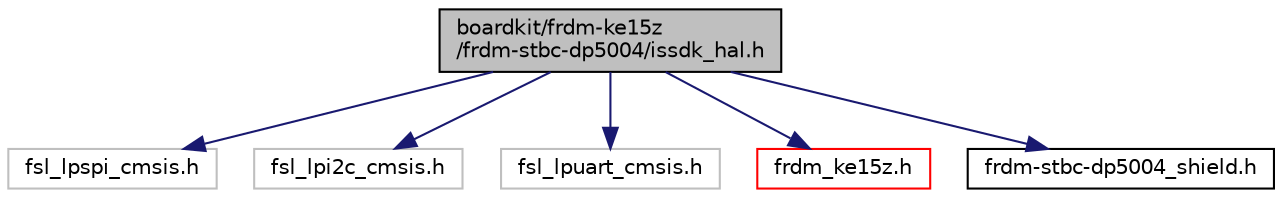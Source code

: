 digraph "boardkit/frdm-ke15z/frdm-stbc-dp5004/issdk_hal.h"
{
  edge [fontname="Helvetica",fontsize="10",labelfontname="Helvetica",labelfontsize="10"];
  node [fontname="Helvetica",fontsize="10",shape=record];
  Node0 [label="boardkit/frdm-ke15z\l/frdm-stbc-dp5004/issdk_hal.h",height=0.2,width=0.4,color="black", fillcolor="grey75", style="filled", fontcolor="black"];
  Node0 -> Node1 [color="midnightblue",fontsize="10",style="solid",fontname="Helvetica"];
  Node1 [label="fsl_lpspi_cmsis.h",height=0.2,width=0.4,color="grey75", fillcolor="white", style="filled"];
  Node0 -> Node2 [color="midnightblue",fontsize="10",style="solid",fontname="Helvetica"];
  Node2 [label="fsl_lpi2c_cmsis.h",height=0.2,width=0.4,color="grey75", fillcolor="white", style="filled"];
  Node0 -> Node3 [color="midnightblue",fontsize="10",style="solid",fontname="Helvetica"];
  Node3 [label="fsl_lpuart_cmsis.h",height=0.2,width=0.4,color="grey75", fillcolor="white", style="filled"];
  Node0 -> Node4 [color="midnightblue",fontsize="10",style="solid",fontname="Helvetica"];
  Node4 [label="frdm_ke15z.h",height=0.2,width=0.4,color="red", fillcolor="white", style="filled",URL="$frdm__ke15z_8h.html",tooltip="The frdm_ke15z.h file defines GPIO pin mappings for FRDM-KE15Z board. "];
  Node0 -> Node10 [color="midnightblue",fontsize="10",style="solid",fontname="Helvetica"];
  Node10 [label="frdm-stbc-dp5004_shield.h",height=0.2,width=0.4,color="black", fillcolor="white", style="filled",URL="$frdm-stbc-dp5004__shield_8h.html"];
}
